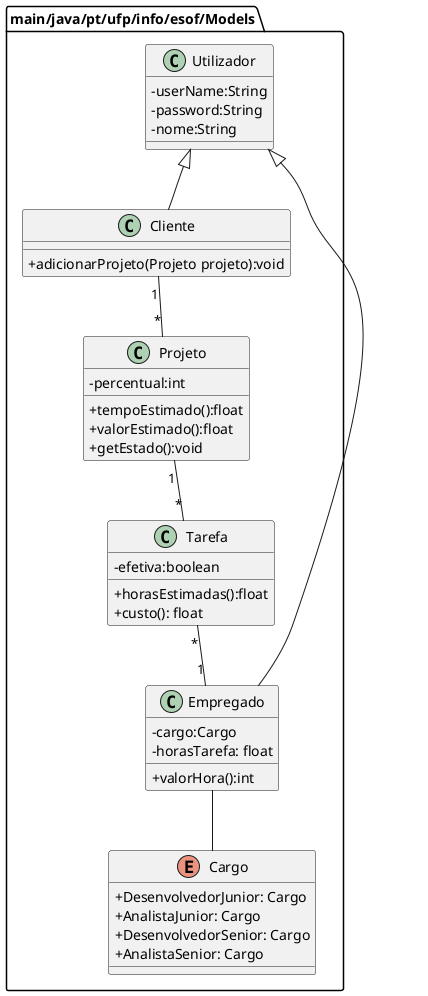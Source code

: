 @startuml diagramaClasses

skinparam classAttributeIconSize 0
package "main/java/pt/ufp/info/esof/Models"{

    class Utilizador{
            - userName:String
            - password:String
            - nome:String
    }
    class Cliente{
        + adicionarProjeto(Projeto projeto):void
    }
    class Projeto{
        - percentual:int
        + tempoEstimado():float
        + valorEstimado():float
        + getEstado():void
    }
    class Tarefa{
        - efetiva:boolean
        + horasEstimadas():float
        + custo(): float
    }
    class Empregado{
        - cargo:Cargo
        - horasTarefa: float
        + valorHora():int
    }

    Enum Cargo{
    + DesenvolvedorJunior: Cargo
    + AnalistaJunior: Cargo
    + DesenvolvedorSenior: Cargo
    + AnalistaSenior: Cargo
    }
    'Dependencias
    Utilizador <|-- Cliente
    Utilizador <|-- Empregado

    'Atributos
    Cliente "1" --"*" Projeto
    Projeto "1" -- "*" Tarefa
    Tarefa "*" -- "1" Empregado
    Empregado -- Cargo

}

@enduml